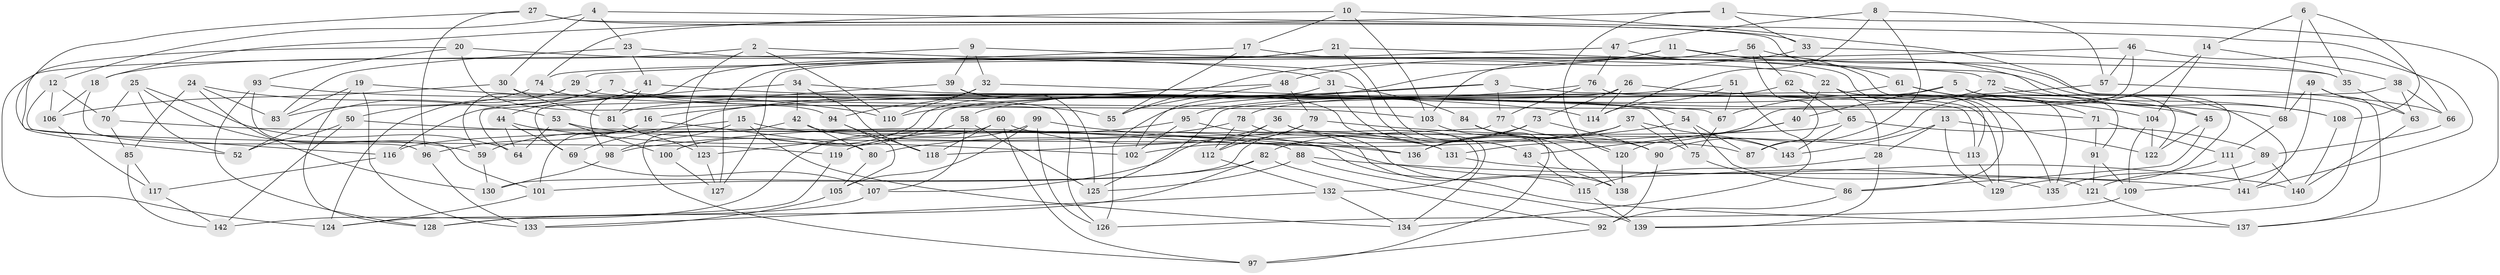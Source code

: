 // Generated by graph-tools (version 1.1) at 2025/03/03/09/25 03:03:02]
// undirected, 143 vertices, 286 edges
graph export_dot {
graph [start="1"]
  node [color=gray90,style=filled];
  1;
  2;
  3;
  4;
  5;
  6;
  7;
  8;
  9;
  10;
  11;
  12;
  13;
  14;
  15;
  16;
  17;
  18;
  19;
  20;
  21;
  22;
  23;
  24;
  25;
  26;
  27;
  28;
  29;
  30;
  31;
  32;
  33;
  34;
  35;
  36;
  37;
  38;
  39;
  40;
  41;
  42;
  43;
  44;
  45;
  46;
  47;
  48;
  49;
  50;
  51;
  52;
  53;
  54;
  55;
  56;
  57;
  58;
  59;
  60;
  61;
  62;
  63;
  64;
  65;
  66;
  67;
  68;
  69;
  70;
  71;
  72;
  73;
  74;
  75;
  76;
  77;
  78;
  79;
  80;
  81;
  82;
  83;
  84;
  85;
  86;
  87;
  88;
  89;
  90;
  91;
  92;
  93;
  94;
  95;
  96;
  97;
  98;
  99;
  100;
  101;
  102;
  103;
  104;
  105;
  106;
  107;
  108;
  109;
  110;
  111;
  112;
  113;
  114;
  115;
  116;
  117;
  118;
  119;
  120;
  121;
  122;
  123;
  124;
  125;
  126;
  127;
  128;
  129;
  130;
  131;
  132;
  133;
  134;
  135;
  136;
  137;
  138;
  139;
  140;
  141;
  142;
  143;
  1 -- 120;
  1 -- 33;
  1 -- 18;
  1 -- 137;
  2 -- 123;
  2 -- 22;
  2 -- 18;
  2 -- 110;
  3 -- 16;
  3 -- 77;
  3 -- 126;
  3 -- 113;
  4 -- 66;
  4 -- 23;
  4 -- 30;
  4 -- 12;
  5 -- 91;
  5 -- 141;
  5 -- 69;
  5 -- 40;
  6 -- 108;
  6 -- 35;
  6 -- 14;
  6 -- 68;
  7 -- 124;
  7 -- 75;
  7 -- 55;
  7 -- 50;
  8 -- 114;
  8 -- 57;
  8 -- 90;
  8 -- 47;
  9 -- 32;
  9 -- 39;
  9 -- 35;
  9 -- 124;
  10 -- 103;
  10 -- 17;
  10 -- 129;
  10 -- 74;
  11 -- 108;
  11 -- 55;
  11 -- 102;
  11 -- 61;
  12 -- 119;
  12 -- 106;
  12 -- 70;
  13 -- 129;
  13 -- 143;
  13 -- 122;
  13 -- 28;
  14 -- 87;
  14 -- 104;
  14 -- 38;
  15 -- 137;
  15 -- 59;
  15 -- 98;
  15 -- 134;
  16 -- 101;
  16 -- 96;
  16 -- 80;
  17 -- 29;
  17 -- 135;
  17 -- 55;
  18 -- 96;
  18 -- 106;
  19 -- 133;
  19 -- 110;
  19 -- 83;
  19 -- 128;
  20 -- 93;
  20 -- 94;
  20 -- 52;
  20 -- 31;
  21 -- 72;
  21 -- 98;
  21 -- 138;
  21 -- 127;
  22 -- 86;
  22 -- 28;
  22 -- 40;
  23 -- 83;
  23 -- 41;
  23 -- 43;
  24 -- 130;
  24 -- 53;
  24 -- 85;
  24 -- 83;
  25 -- 70;
  25 -- 64;
  25 -- 59;
  25 -- 52;
  26 -- 45;
  26 -- 73;
  26 -- 100;
  26 -- 114;
  27 -- 116;
  27 -- 33;
  27 -- 45;
  27 -- 96;
  28 -- 115;
  28 -- 139;
  29 -- 52;
  29 -- 71;
  29 -- 59;
  30 -- 81;
  30 -- 126;
  30 -- 106;
  31 -- 84;
  31 -- 100;
  31 -- 43;
  32 -- 94;
  32 -- 67;
  32 -- 110;
  33 -- 48;
  33 -- 35;
  34 -- 42;
  34 -- 54;
  34 -- 118;
  34 -- 69;
  35 -- 63;
  36 -- 112;
  36 -- 87;
  36 -- 107;
  36 -- 132;
  37 -- 136;
  37 -- 75;
  37 -- 102;
  37 -- 143;
  38 -- 66;
  38 -- 125;
  38 -- 63;
  39 -- 134;
  39 -- 125;
  39 -- 81;
  40 -- 43;
  40 -- 120;
  41 -- 81;
  41 -- 44;
  41 -- 68;
  42 -- 97;
  42 -- 131;
  42 -- 80;
  43 -- 115;
  44 -- 64;
  44 -- 102;
  44 -- 69;
  45 -- 86;
  45 -- 122;
  46 -- 74;
  46 -- 141;
  46 -- 57;
  46 -- 131;
  47 -- 127;
  47 -- 135;
  47 -- 76;
  48 -- 55;
  48 -- 79;
  48 -- 58;
  49 -- 68;
  49 -- 137;
  49 -- 63;
  49 -- 109;
  50 -- 142;
  50 -- 52;
  50 -- 135;
  51 -- 114;
  51 -- 134;
  51 -- 78;
  51 -- 67;
  53 -- 64;
  53 -- 100;
  53 -- 136;
  54 -- 121;
  54 -- 98;
  54 -- 87;
  56 -- 62;
  56 -- 87;
  56 -- 139;
  56 -- 103;
  57 -- 67;
  57 -- 66;
  58 -- 107;
  58 -- 125;
  58 -- 123;
  59 -- 130;
  60 -- 118;
  60 -- 97;
  60 -- 142;
  60 -- 131;
  61 -- 104;
  61 -- 71;
  61 -- 64;
  62 -- 65;
  62 -- 116;
  62 -- 113;
  63 -- 140;
  65 -- 143;
  65 -- 89;
  65 -- 116;
  66 -- 89;
  67 -- 75;
  68 -- 111;
  69 -- 107;
  70 -- 88;
  70 -- 85;
  71 -- 91;
  71 -- 111;
  72 -- 95;
  72 -- 108;
  72 -- 122;
  73 -- 82;
  73 -- 136;
  73 -- 90;
  74 -- 103;
  74 -- 83;
  75 -- 86;
  76 -- 110;
  76 -- 129;
  76 -- 77;
  77 -- 118;
  77 -- 143;
  78 -- 80;
  78 -- 138;
  78 -- 112;
  79 -- 112;
  79 -- 113;
  79 -- 130;
  80 -- 105;
  81 -- 123;
  82 -- 128;
  82 -- 101;
  82 -- 92;
  84 -- 90;
  84 -- 97;
  84 -- 120;
  85 -- 117;
  85 -- 142;
  86 -- 92;
  88 -- 125;
  88 -- 139;
  88 -- 141;
  89 -- 121;
  89 -- 140;
  90 -- 92;
  91 -- 109;
  91 -- 121;
  92 -- 97;
  93 -- 101;
  93 -- 114;
  93 -- 128;
  94 -- 105;
  94 -- 118;
  95 -- 119;
  95 -- 102;
  95 -- 115;
  96 -- 133;
  98 -- 130;
  99 -- 126;
  99 -- 119;
  99 -- 136;
  99 -- 105;
  100 -- 127;
  101 -- 124;
  103 -- 138;
  104 -- 109;
  104 -- 122;
  105 -- 133;
  106 -- 117;
  107 -- 128;
  108 -- 140;
  109 -- 126;
  111 -- 141;
  111 -- 135;
  112 -- 132;
  113 -- 129;
  115 -- 139;
  116 -- 117;
  117 -- 142;
  119 -- 124;
  120 -- 138;
  121 -- 137;
  123 -- 127;
  131 -- 140;
  132 -- 133;
  132 -- 134;
}
